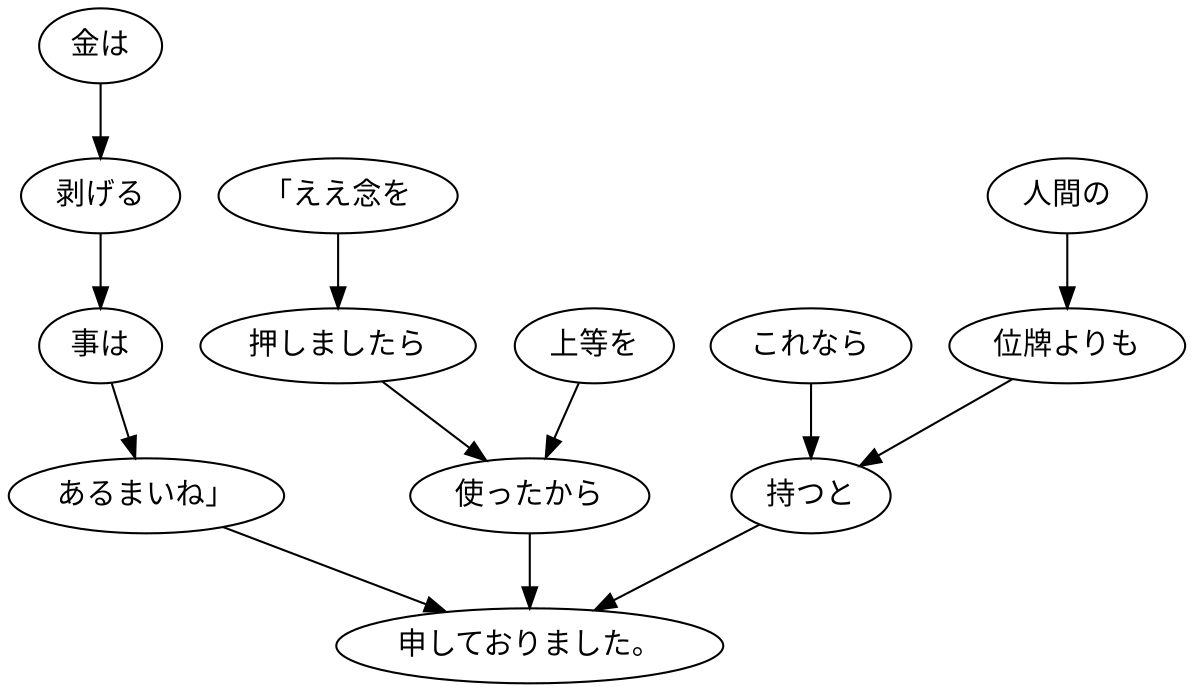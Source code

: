 digraph graph1269 {
	node0 [label="金は"];
	node1 [label="剥げる"];
	node2 [label="事は"];
	node3 [label="あるまいね」"];
	node4 [label="「ええ念を"];
	node5 [label="押しましたら"];
	node6 [label="上等を"];
	node7 [label="使ったから"];
	node8 [label="これなら"];
	node9 [label="人間の"];
	node10 [label="位牌よりも"];
	node11 [label="持つと"];
	node12 [label="申しておりました。"];
	node0 -> node1;
	node1 -> node2;
	node2 -> node3;
	node3 -> node12;
	node4 -> node5;
	node5 -> node7;
	node6 -> node7;
	node7 -> node12;
	node8 -> node11;
	node9 -> node10;
	node10 -> node11;
	node11 -> node12;
}
